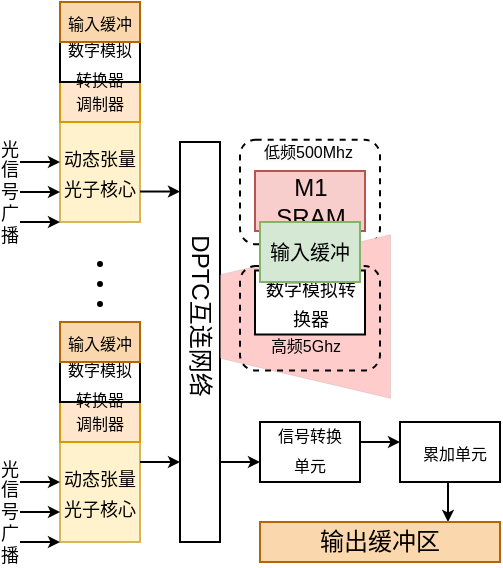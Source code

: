 <mxfile version="25.0.0">
  <diagram name="第 1 页" id="Al3chBj7ou7gy0yUVHI9">
    <mxGraphModel dx="344" dy="402" grid="0" gridSize="10" guides="1" tooltips="1" connect="1" arrows="1" fold="1" page="1" pageScale="1" pageWidth="827" pageHeight="1169" background="none" math="0" shadow="0">
      <root>
        <mxCell id="0" />
        <mxCell id="1" parent="0" />
        <mxCell id="wGypype_ci3G31B38WZZ-55" value="" style="rounded=1;whiteSpace=wrap;html=1;dashed=1;fillColor=none;" vertex="1" parent="1">
          <mxGeometry x="290" y="228.88" width="70" height="52.25" as="geometry" />
        </mxCell>
        <mxCell id="wGypype_ci3G31B38WZZ-1" value="&lt;font style=&quot;font-size: 9px;&quot;&gt;动态张量光子核心&lt;/font&gt;" style="rounded=0;whiteSpace=wrap;html=1;fillColor=#fff2cc;strokeColor=#d6b656;" vertex="1" parent="1">
          <mxGeometry x="200" y="220" width="40" height="50" as="geometry" />
        </mxCell>
        <mxCell id="wGypype_ci3G31B38WZZ-2" value="&lt;font style=&quot;font-size: 8px;&quot;&gt;调制器&lt;/font&gt;" style="rounded=0;whiteSpace=wrap;html=1;fillColor=#ffe6cc;strokeColor=#d79b00;" vertex="1" parent="1">
          <mxGeometry x="200" y="200" width="40" height="20" as="geometry" />
        </mxCell>
        <mxCell id="wGypype_ci3G31B38WZZ-3" value="&lt;div style=&quot;&quot;&gt;&lt;span style=&quot;font-size: 8px; background-color: initial;&quot;&gt;数字模拟转换器&lt;/span&gt;&lt;/div&gt;" style="rounded=0;whiteSpace=wrap;html=1;align=center;" vertex="1" parent="1">
          <mxGeometry x="200" y="180" width="40" height="20" as="geometry" />
        </mxCell>
        <mxCell id="wGypype_ci3G31B38WZZ-4" value="&lt;font style=&quot;font-size: 8px;&quot;&gt;输入缓冲&lt;/font&gt;" style="rounded=0;whiteSpace=wrap;html=1;fillColor=#fad7ac;strokeColor=#b46504;" vertex="1" parent="1">
          <mxGeometry x="200" y="160" width="40" height="20" as="geometry" />
        </mxCell>
        <mxCell id="wGypype_ci3G31B38WZZ-5" value="" style="endArrow=classic;html=1;rounded=0;strokeWidth=1;curved=0;endSize=3;" edge="1" parent="1">
          <mxGeometry width="50" height="50" relative="1" as="geometry">
            <mxPoint x="180" y="240" as="sourcePoint" />
            <mxPoint x="200" y="240" as="targetPoint" />
          </mxGeometry>
        </mxCell>
        <mxCell id="wGypype_ci3G31B38WZZ-6" value="" style="endArrow=classic;html=1;rounded=0;endSize=3;" edge="1" parent="1">
          <mxGeometry width="50" height="50" relative="1" as="geometry">
            <mxPoint x="180" y="255" as="sourcePoint" />
            <mxPoint x="200" y="255" as="targetPoint" />
          </mxGeometry>
        </mxCell>
        <mxCell id="wGypype_ci3G31B38WZZ-7" value="" style="endArrow=classic;html=1;rounded=0;endSize=3;" edge="1" parent="1">
          <mxGeometry width="50" height="50" relative="1" as="geometry">
            <mxPoint x="180" y="270" as="sourcePoint" />
            <mxPoint x="200" y="270" as="targetPoint" />
          </mxGeometry>
        </mxCell>
        <mxCell id="wGypype_ci3G31B38WZZ-8" value="&lt;font&gt;光信号广播&lt;/font&gt;" style="text;html=1;align=center;verticalAlign=middle;whiteSpace=wrap;rounded=0;fontSize=9;" vertex="1" parent="1">
          <mxGeometry x="170" y="230" width="10" height="50" as="geometry" />
        </mxCell>
        <mxCell id="wGypype_ci3G31B38WZZ-10" value="&lt;font style=&quot;font-size: 9px;&quot;&gt;动态张量光子核心&lt;/font&gt;" style="rounded=0;whiteSpace=wrap;html=1;fillColor=#fff2cc;strokeColor=#d6b656;" vertex="1" parent="1">
          <mxGeometry x="200" y="380" width="40" height="50" as="geometry" />
        </mxCell>
        <mxCell id="wGypype_ci3G31B38WZZ-11" value="&lt;font style=&quot;font-size: 8px;&quot;&gt;调制器&lt;/font&gt;" style="rounded=0;whiteSpace=wrap;html=1;fillColor=#ffe6cc;strokeColor=#d79b00;" vertex="1" parent="1">
          <mxGeometry x="200" y="360" width="40" height="20" as="geometry" />
        </mxCell>
        <mxCell id="wGypype_ci3G31B38WZZ-12" value="&lt;div style=&quot;&quot;&gt;&lt;span style=&quot;font-size: 8px; background-color: initial;&quot;&gt;数字模拟转换器&lt;/span&gt;&lt;/div&gt;" style="rounded=0;whiteSpace=wrap;html=1;align=center;" vertex="1" parent="1">
          <mxGeometry x="200" y="340" width="40" height="20" as="geometry" />
        </mxCell>
        <mxCell id="wGypype_ci3G31B38WZZ-13" value="&lt;font style=&quot;font-size: 8px;&quot;&gt;输入缓冲&lt;/font&gt;" style="rounded=0;whiteSpace=wrap;html=1;fillColor=#fad7ac;strokeColor=#b46504;" vertex="1" parent="1">
          <mxGeometry x="200" y="320" width="40" height="20" as="geometry" />
        </mxCell>
        <mxCell id="wGypype_ci3G31B38WZZ-14" value="" style="endArrow=classic;html=1;rounded=0;strokeWidth=1;curved=0;endSize=3;" edge="1" parent="1">
          <mxGeometry width="50" height="50" relative="1" as="geometry">
            <mxPoint x="180" y="400" as="sourcePoint" />
            <mxPoint x="200" y="400" as="targetPoint" />
          </mxGeometry>
        </mxCell>
        <mxCell id="wGypype_ci3G31B38WZZ-15" value="" style="endArrow=classic;html=1;rounded=0;endSize=3;" edge="1" parent="1">
          <mxGeometry width="50" height="50" relative="1" as="geometry">
            <mxPoint x="180" y="415" as="sourcePoint" />
            <mxPoint x="200" y="415" as="targetPoint" />
          </mxGeometry>
        </mxCell>
        <mxCell id="wGypype_ci3G31B38WZZ-16" value="" style="endArrow=classic;html=1;rounded=0;endSize=3;" edge="1" parent="1">
          <mxGeometry width="50" height="50" relative="1" as="geometry">
            <mxPoint x="180" y="430" as="sourcePoint" />
            <mxPoint x="200" y="430" as="targetPoint" />
          </mxGeometry>
        </mxCell>
        <mxCell id="wGypype_ci3G31B38WZZ-17" value="&lt;font&gt;光信号广播&lt;/font&gt;" style="text;html=1;align=center;verticalAlign=middle;whiteSpace=wrap;rounded=0;fontSize=9;" vertex="1" parent="1">
          <mxGeometry x="170" y="390" width="10" height="50" as="geometry" />
        </mxCell>
        <mxCell id="wGypype_ci3G31B38WZZ-18" value="" style="ellipse;whiteSpace=wrap;html=1;aspect=fixed;fontSize=10;fillColor=#000000;" vertex="1" parent="1">
          <mxGeometry x="219" y="290" width="2" height="2" as="geometry" />
        </mxCell>
        <mxCell id="wGypype_ci3G31B38WZZ-19" value="" style="ellipse;whiteSpace=wrap;html=1;aspect=fixed;fontSize=10;fillColor=#000000;" vertex="1" parent="1">
          <mxGeometry x="219" y="300" width="2" height="2" as="geometry" />
        </mxCell>
        <mxCell id="wGypype_ci3G31B38WZZ-20" value="" style="ellipse;whiteSpace=wrap;html=1;aspect=fixed;fontSize=10;fillColor=#000000;" vertex="1" parent="1">
          <mxGeometry x="219" y="310" width="2" height="2" as="geometry" />
        </mxCell>
        <mxCell id="wGypype_ci3G31B38WZZ-23" value="" style="endArrow=classic;html=1;rounded=0;strokeWidth=1;curved=0;endSize=3;" edge="1" parent="1">
          <mxGeometry width="50" height="50" relative="1" as="geometry">
            <mxPoint x="240" y="390" as="sourcePoint" />
            <mxPoint x="260" y="390" as="targetPoint" />
          </mxGeometry>
        </mxCell>
        <mxCell id="wGypype_ci3G31B38WZZ-24" value="" style="endArrow=classic;html=1;rounded=0;strokeWidth=1;curved=0;endSize=3;" edge="1" parent="1">
          <mxGeometry width="50" height="50" relative="1" as="geometry">
            <mxPoint x="240" y="254.76" as="sourcePoint" />
            <mxPoint x="260" y="254.76" as="targetPoint" />
          </mxGeometry>
        </mxCell>
        <mxCell id="wGypype_ci3G31B38WZZ-25" value="" style="rounded=0;whiteSpace=wrap;html=1;" vertex="1" parent="1">
          <mxGeometry x="260" y="230" width="20" height="200" as="geometry" />
        </mxCell>
        <mxCell id="wGypype_ci3G31B38WZZ-26" value="DPTC互连网络" style="text;html=1;align=center;verticalAlign=middle;whiteSpace=wrap;rounded=0;rotation=90;" vertex="1" parent="1">
          <mxGeometry x="200" y="292" width="140" height="50" as="geometry" />
        </mxCell>
        <mxCell id="wGypype_ci3G31B38WZZ-29" value="" style="endArrow=classic;html=1;rounded=0;strokeWidth=1;curved=0;endSize=3;" edge="1" parent="1">
          <mxGeometry width="50" height="50" relative="1" as="geometry">
            <mxPoint x="280" y="390" as="sourcePoint" />
            <mxPoint x="300" y="390" as="targetPoint" />
          </mxGeometry>
        </mxCell>
        <mxCell id="wGypype_ci3G31B38WZZ-30" value="" style="rounded=0;whiteSpace=wrap;html=1;" vertex="1" parent="1">
          <mxGeometry x="300" y="370" width="50" height="30" as="geometry" />
        </mxCell>
        <mxCell id="wGypype_ci3G31B38WZZ-31" value="&lt;font style=&quot;font-size: 8px;&quot;&gt;信号转换单元&lt;/font&gt;" style="text;html=1;align=center;verticalAlign=middle;whiteSpace=wrap;rounded=0;" vertex="1" parent="1">
          <mxGeometry x="305" y="370" width="40" height="25" as="geometry" />
        </mxCell>
        <mxCell id="wGypype_ci3G31B38WZZ-32" value="" style="endArrow=classic;html=1;rounded=0;strokeWidth=1;curved=0;endSize=3;" edge="1" parent="1">
          <mxGeometry width="50" height="50" relative="1" as="geometry">
            <mxPoint x="350" y="380" as="sourcePoint" />
            <mxPoint x="370" y="380" as="targetPoint" />
          </mxGeometry>
        </mxCell>
        <mxCell id="wGypype_ci3G31B38WZZ-34" value="" style="rounded=0;whiteSpace=wrap;html=1;" vertex="1" parent="1">
          <mxGeometry x="370" y="370" width="50" height="30" as="geometry" />
        </mxCell>
        <mxCell id="wGypype_ci3G31B38WZZ-35" value="&lt;span style=&quot;font-size: 8px;&quot;&gt;累加单元&lt;/span&gt;" style="text;html=1;align=center;verticalAlign=middle;whiteSpace=wrap;rounded=0;" vertex="1" parent="1">
          <mxGeometry x="375" y="372.5" width="45" height="25" as="geometry" />
        </mxCell>
        <mxCell id="wGypype_ci3G31B38WZZ-39" value="" style="endArrow=classic;html=1;rounded=0;strokeWidth=1;curved=0;endSize=3;" edge="1" parent="1">
          <mxGeometry width="50" height="50" relative="1" as="geometry">
            <mxPoint x="394" y="399.52" as="sourcePoint" />
            <mxPoint x="394" y="420" as="targetPoint" />
          </mxGeometry>
        </mxCell>
        <mxCell id="wGypype_ci3G31B38WZZ-40" value="输出缓冲区" style="rounded=0;whiteSpace=wrap;html=1;fillColor=#fad7ac;strokeColor=#b46504;" vertex="1" parent="1">
          <mxGeometry x="300" y="420" width="120" height="20" as="geometry" />
        </mxCell>
        <mxCell id="wGypype_ci3G31B38WZZ-47" value="" style="shape=trapezoid;perimeter=trapezoidPerimeter;whiteSpace=wrap;html=1;fixedSize=1;rotation=-90;strokeWidth=0;fillColor=#FFCCCC;" vertex="1" parent="1">
          <mxGeometry x="281.57" y="274.5" width="81.87" height="85" as="geometry" />
        </mxCell>
        <mxCell id="wGypype_ci3G31B38WZZ-48" value="&lt;font style=&quot;font-size: 9px;&quot;&gt;数字模拟转换器&lt;/font&gt;" style="rounded=0;whiteSpace=wrap;html=1;" vertex="1" parent="1">
          <mxGeometry x="297.5" y="294.25" width="55" height="32" as="geometry" />
        </mxCell>
        <mxCell id="wGypype_ci3G31B38WZZ-50" value="" style="rounded=1;whiteSpace=wrap;html=1;dashed=1;fillColor=none;" vertex="1" parent="1">
          <mxGeometry x="290" y="292" width="70" height="52.25" as="geometry" />
        </mxCell>
        <mxCell id="wGypype_ci3G31B38WZZ-52" value="&lt;font style=&quot;font-size: 8px;&quot;&gt;高频5Ghz&lt;/font&gt;" style="text;html=1;align=center;verticalAlign=middle;whiteSpace=wrap;rounded=0;" vertex="1" parent="1">
          <mxGeometry x="292.5" y="316.25" width="60" height="30" as="geometry" />
        </mxCell>
        <mxCell id="wGypype_ci3G31B38WZZ-54" value="M1&lt;div&gt;SRAM&lt;/div&gt;" style="rounded=0;whiteSpace=wrap;html=1;fillColor=#f8cecc;strokeColor=#b85450;" vertex="1" parent="1">
          <mxGeometry x="297.5" y="244.5" width="55" height="30" as="geometry" />
        </mxCell>
        <mxCell id="wGypype_ci3G31B38WZZ-53" value="&lt;font style=&quot;font-size: 10px;&quot;&gt;输入缓冲&lt;/font&gt;" style="rounded=0;whiteSpace=wrap;html=1;fillColor=#d5e8d4;strokeColor=#82b366;" vertex="1" parent="1">
          <mxGeometry x="300" y="270" width="50" height="30" as="geometry" />
        </mxCell>
        <mxCell id="wGypype_ci3G31B38WZZ-56" value="&lt;span style=&quot;color: rgb(0, 0, 0); font-family: Helvetica; font-size: 8px; font-style: normal; font-variant-ligatures: normal; font-variant-caps: normal; font-weight: 400; letter-spacing: normal; orphans: 2; text-align: center; text-indent: 0px; text-transform: none; widows: 2; word-spacing: 0px; -webkit-text-stroke-width: 0px; white-space: normal; background-color: rgb(251, 251, 251); text-decoration-thickness: initial; text-decoration-style: initial; text-decoration-color: initial; display: inline !important; float: none;&quot;&gt;低频500Mhz&lt;/span&gt;" style="text;whiteSpace=wrap;html=1;" vertex="1" parent="1">
          <mxGeometry x="300" y="220" width="70" height="40" as="geometry" />
        </mxCell>
      </root>
    </mxGraphModel>
  </diagram>
</mxfile>
